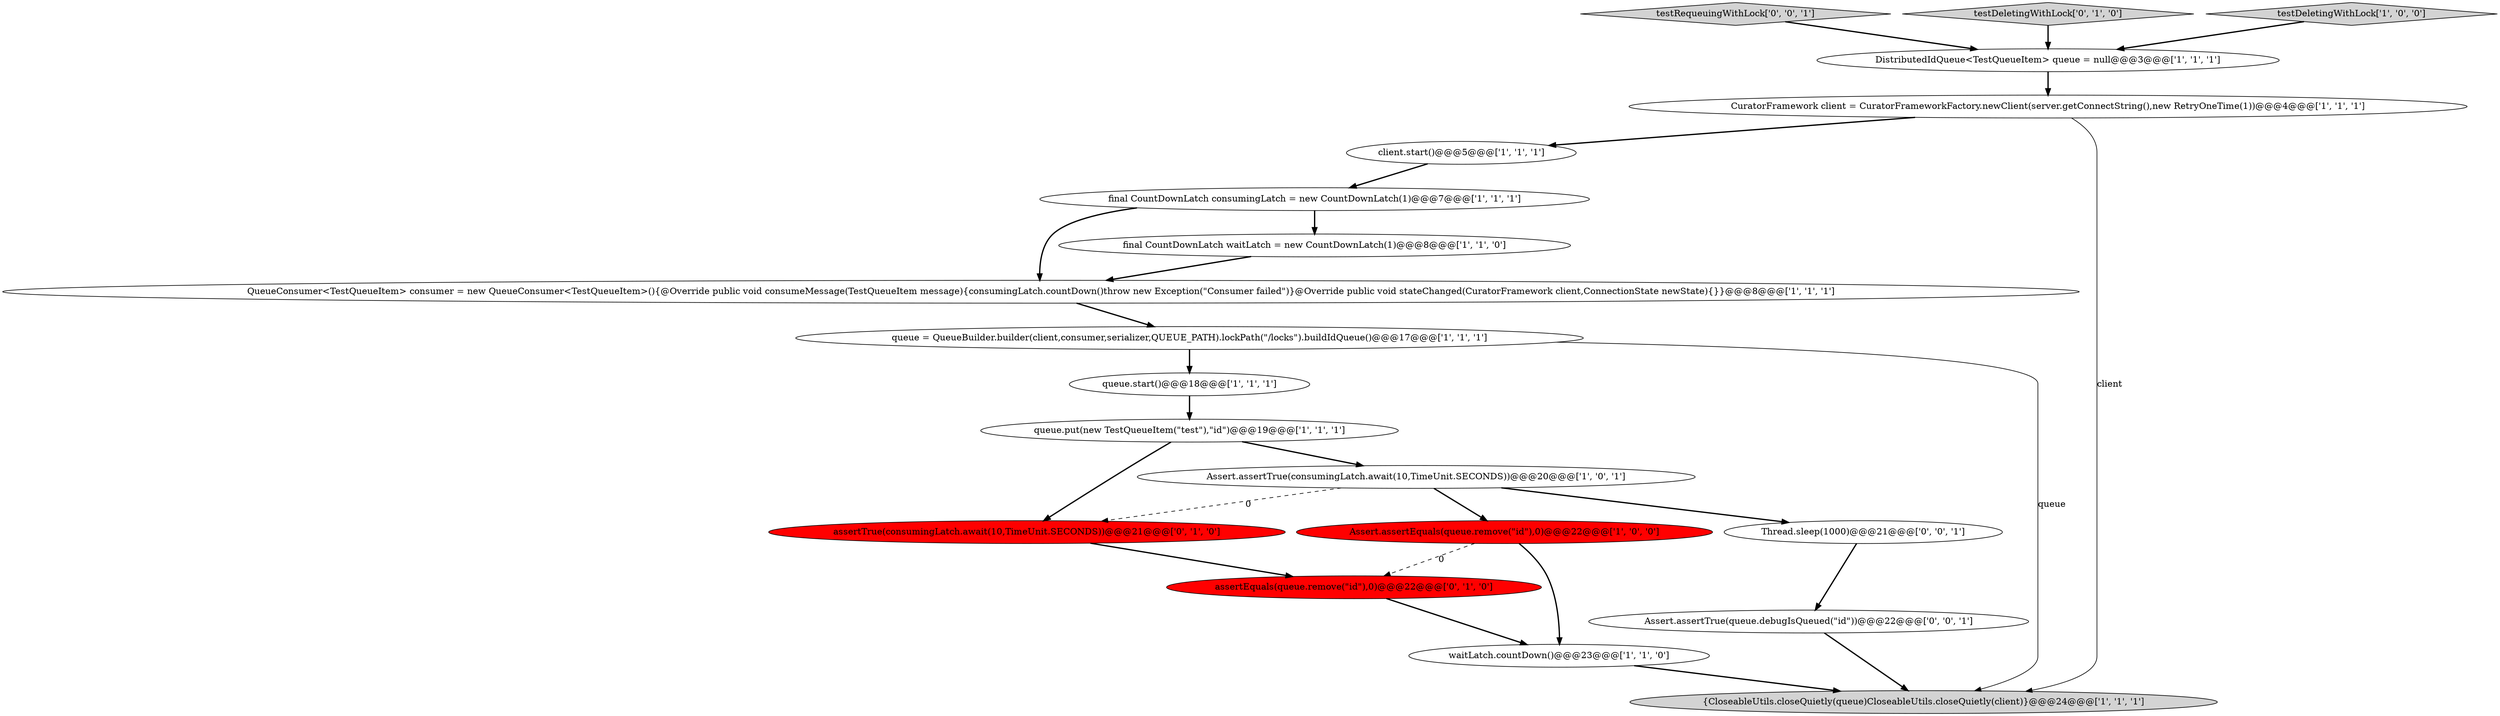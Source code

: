 digraph {
5 [style = filled, label = "waitLatch.countDown()@@@23@@@['1', '1', '0']", fillcolor = white, shape = ellipse image = "AAA0AAABBB1BBB"];
16 [style = filled, label = "assertTrue(consumingLatch.await(10,TimeUnit.SECONDS))@@@21@@@['0', '1', '0']", fillcolor = red, shape = ellipse image = "AAA1AAABBB2BBB"];
1 [style = filled, label = "final CountDownLatch consumingLatch = new CountDownLatch(1)@@@7@@@['1', '1', '1']", fillcolor = white, shape = ellipse image = "AAA0AAABBB1BBB"];
0 [style = filled, label = "queue.put(new TestQueueItem(\"test\"),\"id\")@@@19@@@['1', '1', '1']", fillcolor = white, shape = ellipse image = "AAA0AAABBB1BBB"];
9 [style = filled, label = "QueueConsumer<TestQueueItem> consumer = new QueueConsumer<TestQueueItem>(){@Override public void consumeMessage(TestQueueItem message){consumingLatch.countDown()throw new Exception(\"Consumer failed\")}@Override public void stateChanged(CuratorFramework client,ConnectionState newState){}}@@@8@@@['1', '1', '1']", fillcolor = white, shape = ellipse image = "AAA0AAABBB1BBB"];
13 [style = filled, label = "Assert.assertEquals(queue.remove(\"id\"),0)@@@22@@@['1', '0', '0']", fillcolor = red, shape = ellipse image = "AAA1AAABBB1BBB"];
18 [style = filled, label = "testRequeuingWithLock['0', '0', '1']", fillcolor = lightgray, shape = diamond image = "AAA0AAABBB3BBB"];
8 [style = filled, label = "client.start()@@@5@@@['1', '1', '1']", fillcolor = white, shape = ellipse image = "AAA0AAABBB1BBB"];
11 [style = filled, label = "DistributedIdQueue<TestQueueItem> queue = null@@@3@@@['1', '1', '1']", fillcolor = white, shape = ellipse image = "AAA0AAABBB1BBB"];
17 [style = filled, label = "Assert.assertTrue(queue.debugIsQueued(\"id\"))@@@22@@@['0', '0', '1']", fillcolor = white, shape = ellipse image = "AAA0AAABBB3BBB"];
19 [style = filled, label = "Thread.sleep(1000)@@@21@@@['0', '0', '1']", fillcolor = white, shape = ellipse image = "AAA0AAABBB3BBB"];
6 [style = filled, label = "queue.start()@@@18@@@['1', '1', '1']", fillcolor = white, shape = ellipse image = "AAA0AAABBB1BBB"];
10 [style = filled, label = "Assert.assertTrue(consumingLatch.await(10,TimeUnit.SECONDS))@@@20@@@['1', '0', '1']", fillcolor = white, shape = ellipse image = "AAA0AAABBB1BBB"];
12 [style = filled, label = "queue = QueueBuilder.builder(client,consumer,serializer,QUEUE_PATH).lockPath(\"/locks\").buildIdQueue()@@@17@@@['1', '1', '1']", fillcolor = white, shape = ellipse image = "AAA0AAABBB1BBB"];
14 [style = filled, label = "assertEquals(queue.remove(\"id\"),0)@@@22@@@['0', '1', '0']", fillcolor = red, shape = ellipse image = "AAA1AAABBB2BBB"];
15 [style = filled, label = "testDeletingWithLock['0', '1', '0']", fillcolor = lightgray, shape = diamond image = "AAA0AAABBB2BBB"];
2 [style = filled, label = "{CloseableUtils.closeQuietly(queue)CloseableUtils.closeQuietly(client)}@@@24@@@['1', '1', '1']", fillcolor = lightgray, shape = ellipse image = "AAA0AAABBB1BBB"];
3 [style = filled, label = "CuratorFramework client = CuratorFrameworkFactory.newClient(server.getConnectString(),new RetryOneTime(1))@@@4@@@['1', '1', '1']", fillcolor = white, shape = ellipse image = "AAA0AAABBB1BBB"];
7 [style = filled, label = "final CountDownLatch waitLatch = new CountDownLatch(1)@@@8@@@['1', '1', '0']", fillcolor = white, shape = ellipse image = "AAA0AAABBB1BBB"];
4 [style = filled, label = "testDeletingWithLock['1', '0', '0']", fillcolor = lightgray, shape = diamond image = "AAA0AAABBB1BBB"];
0->16 [style = bold, label=""];
10->19 [style = bold, label=""];
18->11 [style = bold, label=""];
6->0 [style = bold, label=""];
19->17 [style = bold, label=""];
12->6 [style = bold, label=""];
1->7 [style = bold, label=""];
1->9 [style = bold, label=""];
13->14 [style = dashed, label="0"];
7->9 [style = bold, label=""];
8->1 [style = bold, label=""];
5->2 [style = bold, label=""];
0->10 [style = bold, label=""];
3->2 [style = solid, label="client"];
15->11 [style = bold, label=""];
17->2 [style = bold, label=""];
10->13 [style = bold, label=""];
11->3 [style = bold, label=""];
3->8 [style = bold, label=""];
13->5 [style = bold, label=""];
16->14 [style = bold, label=""];
12->2 [style = solid, label="queue"];
9->12 [style = bold, label=""];
10->16 [style = dashed, label="0"];
4->11 [style = bold, label=""];
14->5 [style = bold, label=""];
}
